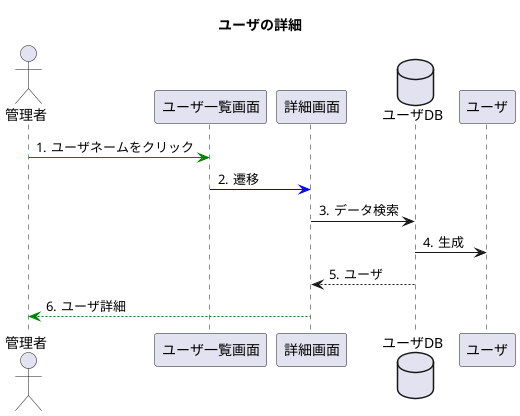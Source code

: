 @startuml
title ユーザの詳細

autonumber "#."

actor 管理者
participant ユーザ一覧画面
participant 詳細画面
database ユーザDB
participant ユーザ

管理者 -[#green]> ユーザ一覧画面:ユーザネームをクリック
ユーザ一覧画面 -[#blue]> 詳細画面:遷移
詳細画面 -> ユーザDB:データ検索
ユーザDB -> ユーザ:生成
ユーザDB --> 詳細画面:ユーザ
詳細画面 --[#green]> 管理者:ユーザ詳細

@enduml